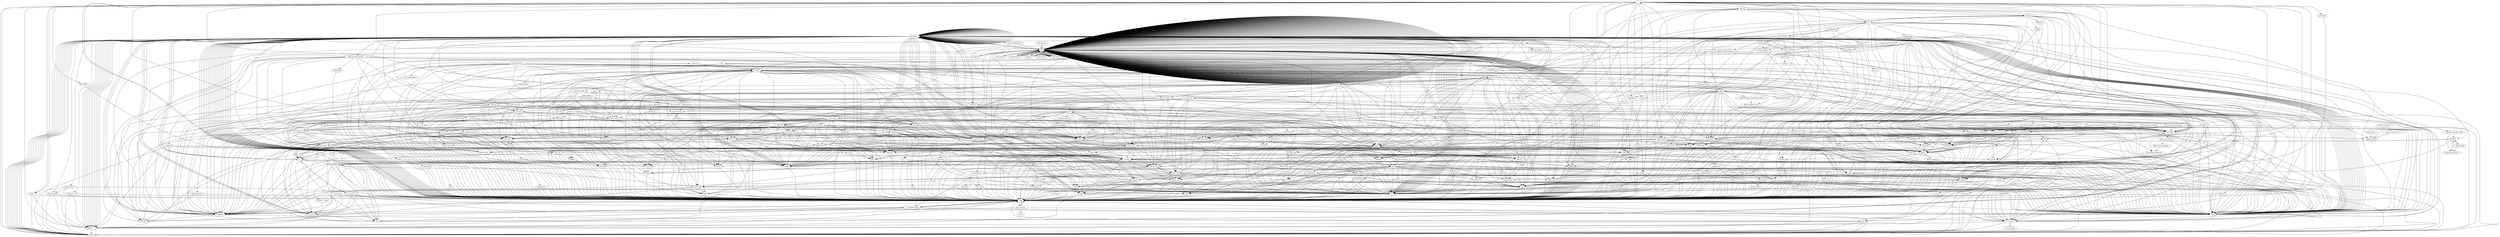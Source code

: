 digraph G {
"make" -> "glibc"; "make" -> "info"; "make" -> "bash"; "gmp" -> "glibc"; "gmp" -> "libstdc++"; "gmp" -> "libgcc"; "nss-softokn" -> "glibc"; "nss-softokn" -> "sqlite"; "nss-softokn" -> "nss-softokn-freebl"; "nss-softokn" -> "nss-util"; "nss-softokn" -> "nspr"; "libxml2-devel" -> "python"; "libxml2-devel" -> "zlib-devel"; "libxml2-devel" -> "libxml2"; "libxml2-devel" -> "pkgconfig"; "libxml2-devel" -> "xz-devel"; "libxml2-devel" -> "bash"; "krb5-libs" -> "gawk"; "krb5-libs" -> "glibc"; "krb5-libs" -> "libselinux"; "krb5-libs" -> "libcom_err"; "krb5-libs" -> "grep"; "krb5-libs" -> "openssl-libs"; "krb5-libs" -> "keyutils-libs"; "krb5-libs" -> "coreutils"; "krb5-libs" -> "sed"; "krb5-libs" -> "libverto"; "krb5-libs" -> "bash"; "" -> "libwmf-lite"; "" -> "libX11"; "" -> "libXt"; "" -> "cairo"; "" -> "gdk-pixbuf2"; "" -> "pango"; "" -> "glibc"; "" -> "fontconfig"; "" -> "bzip2-libs"; "" -> "libXext"; "" -> "librsvg2"; "" -> "libgs"; "" -> "zlib"; "" -> "libxml2"; "" -> "freetype"; "" -> "ilmbase"; "" -> "libgomp"; "" -> "openjpeg2"; "" -> "xz-libs"; "" -> ""; "" -> "urw-base35-fonts"; "" -> "glib2"; "" -> "libpng"; "" -> "libgcc"; "" -> "lcms2"; "" -> "libtool-ltdl"; "" -> "libtiff"; "" -> "libjpeg-turbo"; "" -> "libICE"; "" -> "libSM"; "cyrus-sasl-lib" -> "glibc"; "cyrus-sasl-lib" -> "krb5-libs"; "cyrus-sasl-lib" -> "libcom_err"; "cyrus-sasl-lib" -> "libdb"; "devtoolset" -> "glibc"; "devtoolset" -> "devtoolset"; "devtoolset" -> "devtoolset"; "devtoolset" -> "libstdc++"; "devtoolset" -> "devtoolset"; "devtoolset" -> "libgcc"; "devtoolset" -> "bash"; "perl-threads-shared" -> "perl-threads"; "perl-threads-shared" -> "glibc"; "perl-threads-shared" -> "perl"; "perl-threads-shared" -> "perl"; "perl-threads-shared" -> "perl"; "libidn" -> "glibc"; "libidn" -> "info"; "libidn" -> "bash"; "perl" -> "perl"; "perl" -> "perl"; "perl" -> "perl"; "perl" -> "perl"; "perl" -> "perl"; "perl" -> "perl"; "xorg-x11-font-utils" -> "glibc"; "xorg-x11-font-utils" -> "zlib"; "xorg-x11-font-utils" -> "freetype"; "xorg-x11-font-utils" -> "pkgconfig"; "xorg-x11-font-utils" -> "libfontenc"; "xorg-x11-font-utils" -> "bash"; "expat" -> "glibc"; "xz" -> "glibc"; "xz" -> "xz-libs"; "xz" -> "bash"; "pth" -> "glibc"; "libsepol" -> "glibc"; "openssl" -> "glibc"; "openssl" -> "krb5-libs"; "openssl" -> "libcom_err"; "openssl" -> "zlib"; "openssl" -> "openssl-libs"; "openssl" -> "make"; "openssl" -> "coreutils"; "openssl" -> "bash"; "perl" -> "git"; "perl" -> "perl"; "perl" -> "perl"; "perl" -> "perl"; "perl" -> "perl"; "perl" -> "perl"; "perl" -> "perl"; "acl" -> "glibc"; "acl" -> "libattr"; "acl" -> "libacl"; "lz4" -> "glibc"; "libcurl" -> "nss-pem"; "libcurl" -> "glibc"; "libcurl" -> "krb5-libs"; "libcurl" -> "libcom_err"; "libcurl" -> "libidn"; "libcurl" -> "libssh2"; "libcurl" -> "zlib"; "libcurl" -> "nss-util"; "libcurl" -> "nss"; "libcurl" -> "nspr"; "libcurl" -> "openldap"; "devtoolset" -> "glibc"; "devtoolset" -> "libselinux"; "devtoolset" -> "libstdc++"; "devtoolset" -> "elfutils-libelf"; "devtoolset" -> "devtoolset"; "devtoolset" -> "libgcc"; "file-libs" -> "glibc"; "file-libs" -> "zlib"; "less" -> "glibc"; "less" -> "groff-base"; "less" -> "ncurses-libs"; "less" -> "bash"; "nss-sysinit" -> "glibc"; "nss-sysinit" -> "nss-util"; "nss-sysinit" -> "nss"; "nss-sysinit" -> "bash"; "nss-sysinit" -> "nspr"; "xz-devel" -> "xz-libs"; "xz-devel" -> "pkgconfig"; "libselinux" -> "glibc"; "libselinux" -> "pcre"; "libselinux" -> "libsepol"; "perl" -> "perl-parent"; "perl" -> "perl"; "perl" -> "perl"; "perl" -> "groff-base"; "perl" -> "perl"; "perl" -> "perl"; "perl" -> "perl"; "perl" -> "perl-podlators"; "perl" -> "perl"; "perl" -> "perl"; "perl" -> "perl"; "urw-base35-c059-fonts" -> "fontconfig"; "urw-base35-c059-fonts" -> "urw-base35-fonts-common"; "urw-base35-c059-fonts" -> "xorg-x11-server-utils"; "urw-base35-c059-fonts" -> "xorg-x11-font-utils"; "urw-base35-c059-fonts" -> "bash"; "devtoolset" -> "glibc"; "devtoolset" -> "elfutils-libelf"; "devtoolset" -> "devtoolset"; "gawk" -> "glibc"; "gawk" -> "info"; "gawk" -> "bash"; "setools-libs" -> "glibc"; "setools-libs" -> "libselinux"; "setools-libs" -> "bzip2-libs"; "setools-libs" -> "libxml2"; "setools-libs" -> "libstdc++"; "setools-libs" -> "sqlite"; "setools-libs" -> "libgcc"; "setools-libs" -> "libsepol"; "dejavu-sans-fonts" -> "dejavu-fonts-common"; "dejavu-sans-fonts" -> "bash"; "kmod" -> "cpio"; "kmod" -> "glibc"; "kmod" -> "zlib"; "kmod" -> "binutils"; "kmod" -> "xz-libs"; "kmod" -> "xz"; "kmod" -> "dracut"; "kmod" -> "libgcc"; "kmod" -> "diffutils"; "kmod" -> "gzip"; "kmod" -> "bash"; "ncurses-libs" -> "glibc"; "ncurses-libs" -> "ncurses-base"; "ncurses-libs" -> "libstdc++"; "ncurses-libs" -> "libgcc"; "dbus-python" -> "glibc"; "dbus-python" -> "python"; "dbus-python" -> "dbus-libs"; "dbus-python" -> "glib2"; "dbus-python" -> "dbus-glib"; "device-mapper-libs" -> "glibc"; "device-mapper-libs" -> "systemd-libs"; "device-mapper-libs" -> "libselinux"; "device-mapper-libs" -> "device-mapper"; "device-mapper-libs" -> "libsepol"; "python" -> "python"; "libgs" -> "cups-libs"; "libgs" -> "glibc"; "libgs" -> "krb5-libs"; "libgs" -> "adobe-mappings-pdf"; "libgs" -> "fontconfig"; "libgs" -> "libcom_err"; "libgs" -> "libidn"; "libgs" -> "zlib"; "libgs" -> "adobe-mappings-cmap-deprecated"; "libgs" -> "freetype"; "libgs" -> "openjpeg2"; "libgs" -> "libpaper"; "libgs" -> "urw-base35-fonts"; "libgs" -> "libpng"; "libgs" -> "libgcc"; "libgs" -> "lcms2"; "libgs" -> "libtiff"; "libgs" -> "adobe-mappings-cmap"; "libgs" -> "libjpeg-turbo"; "json-c" -> "glibc"; "pyxattr" -> "glibc"; "pyxattr" -> "python"; "pyxattr" -> "libattr"; "pyxattr" -> "python-libs"; "perl" -> "perl"; "perl" -> "perl"; "perl" -> "perl"; "perl" -> "perl"; "perl" -> "perl"; "perl" -> "perl"; "perl" -> "perl"; "perl" -> "perl"; "perl" -> "perl"; "perl" -> "perl"; "perl" -> "perl"; "perl" -> "perl"; "harfbuzz" -> "graphite2"; "harfbuzz" -> "glibc"; "harfbuzz" -> "freetype"; "harfbuzz" -> "glib2"; "openjpeg2" -> "glibc"; "pam" -> "glibc"; "pam" -> "libselinux"; "pam" -> "cracklib-dicts"; "pam" -> "cracklib"; "pam" -> "libdb"; "pam" -> "audit-libs"; "pam" -> "libpwquality"; "pam" -> "bash"; "mokutil" -> "glibc"; "mokutil" -> "openssl-libs"; "mokutil" -> "efivar-libs"; "urw-base35-p052-fonts" -> "fontconfig"; "urw-base35-p052-fonts" -> "urw-base35-fonts-common"; "urw-base35-p052-fonts" -> "xorg-x11-server-utils"; "urw-base35-p052-fonts" -> "xorg-x11-font-utils"; "urw-base35-p052-fonts" -> "bash"; "perl" -> "mailcap"; "perl" -> "perl"; "perl" -> "perl"; "perl" -> "perl"; "perl" -> "perl"; "perl" -> "perl"; "perl" -> "perl"; "perl" -> "perl"; "tcp_wrappers-libs" -> "glibc"; "gcc-gfortran" -> "glibc"; "gcc-gfortran" -> "libquadmath"; "gcc-gfortran" -> "zlib"; "gcc-gfortran" -> "gcc"; "gcc-gfortran" -> "libmpc"; "gcc-gfortran" -> "info"; "gcc-gfortran" -> "libgfortran"; "gcc-gfortran" -> "libquadmath-devel"; "gcc-gfortran" -> "gmp"; "gcc-gfortran" -> "bash"; "gcc-gfortran" -> "mpfr"; "libwmf-lite" -> "glibc"; "libssh2" -> "glibc"; "libssh2" -> "zlib"; "libssh2" -> "openssl-libs"; "perl" -> "perl"; "perl" -> "perl"; "perl" -> "perl"; "cups-libs" -> "glibc"; "cups-libs" -> "krb5-libs"; "cups-libs" -> "libselinux"; "cups-libs" -> "libcom_err"; "cups-libs" -> "zlib"; "cups-libs" -> "openssl-libs"; "cups-libs" -> "libstdc++"; "cups-libs" -> "libgcc"; "cups-libs" -> "audit-libs"; "cups-libs" -> "avahi-libs"; "urw-base35-z003-fonts" -> "fontconfig"; "urw-base35-z003-fonts" -> "urw-base35-fonts-common"; "urw-base35-z003-fonts" -> "xorg-x11-server-utils"; "urw-base35-z003-fonts" -> "xorg-x11-font-utils"; "urw-base35-z003-fonts" -> "bash"; "passwd" -> "popt"; "passwd" -> "pam"; "passwd" -> "glibc"; "passwd" -> "libselinux"; "passwd" -> "glib2"; "passwd" -> "audit-libs"; "passwd" -> "libuser"; "urw-base35-fonts-common" -> "filesystem"; "urw-base35-fonts-common" -> "fontpackages-filesystem"; "jasper" -> "glibc"; "jasper" -> "jasper-libs"; "jasper" -> "libjpeg-turbo"; "perl" -> "perl"; "perl" -> "perl"; "perl" -> "perl"; "cpio" -> "glibc"; "cpio" -> "info"; "cpio" -> "bash"; "libtasn1" -> "glibc"; "perl" -> "perl"; "perl" -> "perl"; "perl" -> "perl"; "perl" -> "perl"; "libgfortran5" -> "glibc"; "libgfortran5" -> "libquadmath"; "libgfortran5" -> "zlib"; "libgfortran5" -> "libgcc"; "libgfortran5" -> "bash"; "urw-base35-nimbus-roman-fonts" -> "fontconfig"; "urw-base35-nimbus-roman-fonts" -> "urw-base35-fonts-common"; "urw-base35-nimbus-roman-fonts" -> "xorg-x11-server-utils"; "urw-base35-nimbus-roman-fonts" -> "xorg-x11-font-utils"; "urw-base35-nimbus-roman-fonts" -> "bash"; "nss-tools" -> "glibc"; "nss-tools" -> "zlib"; "nss-tools" -> "nss-util"; "nss-tools" -> "nss-softokn"; "nss-tools" -> "nss"; "nss-tools" -> "nspr"; "net-tools" -> "glibc"; "net-tools" -> "libselinux"; "devtoolset" -> "policycoreutils-python"; "devtoolset" -> "policycoreutils"; "devtoolset" -> "scl-utils"; "devtoolset" -> "bash"; "libcurl-devel" -> "filesystem"; "libcurl-devel" -> "pkgconfig"; "libcurl-devel" -> "bash"; "libcurl-devel" -> "libcurl"; "nss-softokn-freebl" -> "glibc"; "nss-softokn-freebl" -> "nss-util"; "nss-softokn-freebl" -> "bash"; "nss-softokn-freebl" -> "nspr"; "chkconfig" -> "popt"; "chkconfig" -> "glibc"; "chkconfig" -> "libselinux"; "chkconfig" -> "libsepol"; "chkconfig" -> "bash"; "bzip2-libs" -> "glibc"; "libcap-ng" -> "glibc"; "devtoolset" -> "devtoolset"; "devtoolset" -> "devtoolset"; "devtoolset" -> "bash"; "devtoolset" -> "devtoolset"; "libICE" -> "glibc"; "cracklib-dicts" -> "cracklib"; "librsvg2" -> "cairo"; "librsvg2" -> "gdk-pixbuf2"; "librsvg2" -> "pango"; "librsvg2" -> "glibc"; "librsvg2" -> "fontconfig"; "librsvg2" -> "libcroco"; "librsvg2" -> "libxml2"; "librsvg2" -> "freetype"; "librsvg2" -> "glib2"; "librsvg2" -> "libpng"; "librsvg2" -> "bash"; "perl" -> "perl"; "perl" -> "perl"; "urw-base35-nimbus-mono-ps-fonts" -> "fontconfig"; "urw-base35-nimbus-mono-ps-fonts" -> "urw-base35-fonts-common"; "urw-base35-nimbus-mono-ps-fonts" -> "xorg-x11-server-utils"; "urw-base35-nimbus-mono-ps-fonts" -> "xorg-x11-font-utils"; "urw-base35-nimbus-mono-ps-fonts" -> "bash"; "scl-utils" -> "glibc"; "scl-utils" -> "bash"; "perl" -> "perl"; "perl" -> "perl"; "util-linux" -> "libcap-ng"; "util-linux" -> "pam"; "util-linux" -> "libutempter"; "util-linux" -> "glibc"; "util-linux" -> "systemd-libs"; "util-linux" -> "libsmartcols"; "util-linux" -> "ncurses-libs"; "util-linux" -> "libselinux"; "util-linux" -> "zlib"; "util-linux" -> "libmount"; "util-linux" -> "libblkid"; "util-linux" -> "audit-libs"; "util-linux" -> "libuser"; "util-linux" -> "libuuid"; "devtoolset" -> "glibc"; "devtoolset" -> "ncurses-libs"; "devtoolset" -> "libselinux"; "devtoolset" -> "zlib"; "devtoolset" -> "libstdc++"; "devtoolset" -> "json-c"; "devtoolset" -> "nss-util"; "devtoolset" -> "devtoolset"; "devtoolset" -> "devtoolset"; "devtoolset" -> "nss"; "devtoolset" -> "libgcc"; "devtoolset" -> "bash"; "devtoolset" -> "nspr"; "devtoolset" -> "popt"; "devtoolset" -> "glibc"; "devtoolset" -> "zlib"; "devtoolset" -> "binutils"; "devtoolset" -> "libstdc++"; "devtoolset" -> "which"; "devtoolset" -> "devtoolset"; "devtoolset" -> "libgcc"; "devtoolset" -> "shadow-utils"; "devtoolset" -> "bash"; "mesa-libEGL" -> "libX11"; "mesa-libEGL" -> "libglvnd-egl"; "mesa-libEGL" -> "glibc"; "mesa-libEGL" -> "libselinux"; "mesa-libEGL" -> "zlib"; "mesa-libEGL" -> "mesa-libglapi"; "mesa-libEGL" -> "expat"; "mesa-libEGL" -> "libwayland-client"; "mesa-libEGL" -> "libdrm"; "mesa-libEGL" -> "libwayland-server"; "mesa-libEGL" -> "libxcb"; "mesa-libEGL" -> "mesa-libgbm"; "mesa-libEGL" -> "libxshmfence"; "perl" -> "glibc"; "perl" -> "perl-constant"; "perl" -> "perl"; "perl" -> "perl"; "perl" -> "perl"; "perl" -> "perl"; "nspr" -> "glibc"; "gzip" -> "glibc"; "gzip" -> "coreutils"; "gzip" -> "info"; "gzip" -> "bash"; "python-kitchen" -> "python-chardet"; "python-kitchen" -> "python"; "devtoolset" -> "libstdc++"; "devtoolset" -> "devtoolset"; "libXxf86vm" -> "libX11"; "libXxf86vm" -> "glibc"; "libXxf86vm" -> "libXext"; "gdbm" -> "glibc"; "perl-constant" -> "perl"; "perl-constant" -> "perl"; "devtoolset" -> "glibc"; "devtoolset" -> "libstdc++"; "devtoolset" -> "chkconfig"; "devtoolset" -> "devtoolset"; "devtoolset" -> "libgcc"; "devtoolset" -> "info"; "devtoolset" -> "bash"; "zip" -> "glibc"; "zip" -> "bzip2-libs"; "python-pycurl" -> "glibc"; "python-pycurl" -> "python"; "python-pycurl" -> "keyutils-libs"; "python-pycurl" -> "python-libs"; "python-pycurl" -> "libcurl"; "glibc" -> "glibc-common"; "glibc" -> "nss-softokn-freebl"; "python3-setuptools" -> "python3"; "kernel-debug-devel" -> "perl"; "perl" -> "glibc"; "perl" -> "perl"; "perl" -> "perl"; "perl" -> "perl"; "centos-release-scl" -> "centos-release"; "centos-release-scl" -> "centos-release-scl-rh"; "hardlink" -> "glibc"; "libXdamage" -> "libX11"; "libXdamage" -> "glibc"; "libXdamage" -> "libXfixes"; "perl" -> "glibc"; "perl" -> "zlib"; "perl" -> "openssl-libs"; "perl" -> "perl"; "perl" -> "perl"; "perl" -> "perl"; "perl" -> "perl"; "perl" -> "perl"; "perl" -> "perl"; "perl" -> "perl"; "perl" -> "perl"; "libgpg-error" -> "glibc"; "dbus-libs" -> "glibc"; "dbus-libs" -> "systemd-libs"; "urw-base35-gothic-fonts" -> "fontconfig"; "urw-base35-gothic-fonts" -> "urw-base35-fonts-common"; "urw-base35-gothic-fonts" -> "xorg-x11-server-utils"; "urw-base35-gothic-fonts" -> "xorg-x11-font-utils"; "urw-base35-gothic-fonts" -> "bash"; "redhat-rpm-config" -> "python-srpm-macros"; "redhat-rpm-config" -> "zip"; "redhat-rpm-config" -> "rpm"; "redhat-rpm-config" -> "perl"; "redhat-rpm-config" -> "perl-srpm-macros"; "redhat-rpm-config" -> "perl"; "redhat-rpm-config" -> "coreutils"; "redhat-rpm-config" -> "dwz"; "redhat-rpm-config" -> "bash"; "libattr" -> "glibc"; "libgfortran" -> "glibc"; "libgfortran" -> "libquadmath"; "libgfortran" -> "libgcc"; "binutils" -> "glibc"; "binutils" -> "zlib"; "binutils" -> "chkconfig"; "binutils" -> "info"; "binutils" -> "bash"; "libcroco" -> "glibc"; "libcroco" -> "libxml2"; "libcroco" -> "glib2"; "libdb-utils" -> "glibc"; "libdb-utils" -> "libdb"; "libXau" -> "glibc"; "libXt" -> "libX11"; "libXt" -> "glibc"; "libXt" -> "libICE"; "libXt" -> "libSM"; "gcc-c++" -> "glibc"; "gcc-c++" -> "zlib"; "gcc-c++" -> "libstdc++-devel"; "gcc-c++" -> "libstdc++"; "gcc-c++" -> "gcc"; "gcc-c++" -> "libmpc"; "gcc-c++" -> "gmp"; "gcc-c++" -> "mpfr"; "mesa-libgbm" -> "glibc"; "mesa-libgbm" -> "zlib"; "mesa-libgbm" -> "mesa-libglapi"; "mesa-libgbm" -> "expat"; "mesa-libgbm" -> "libdrm"; "mesa-libgbm" -> "libwayland-server"; "sqlite" -> "readline"; "sqlite" -> "glibc"; "sqlite" -> "ncurses-libs"; "hwdata" -> "systemd"; "hwdata" -> "bash"; "info" -> "glibc"; "info" -> "ncurses-libs"; "info" -> "zlib"; "info" -> "bash"; "fontconfig" -> "glibc"; "fontconfig" -> "freetype"; "fontconfig" -> "expat"; "fontconfig" -> "fontpackages-filesystem"; "fontconfig" -> "bash"; "fontconfig" -> "libuuid"; "fontconfig" -> "dejavu-sans-fonts"; "bc" -> "readline"; "bc" -> "glibc"; "bc" -> "ncurses-libs"; "bc" -> "info"; "bc" -> "bash"; "perl" -> "glibc"; "perl" -> "perl"; "perl" -> "perl-constant"; "perl" -> "perl"; "perl" -> "perl"; "perl" -> "perl"; "python-gobject-base" -> "glibc"; "python-gobject-base" -> "python"; "python-gobject-base" -> "gobject-introspection"; "python-gobject-base" -> "libffi"; "python-gobject-base" -> "glib2"; "devtoolset" -> "glibc"; "devtoolset" -> "devtoolset"; "devtoolset" -> "zlib"; "devtoolset" -> "devtoolset"; "devtoolset" -> "devtoolset"; "devtoolset" -> "libmpc"; "devtoolset" -> "gmp"; "devtoolset" -> "bash"; "devtoolset" -> "libgfortran5"; "devtoolset" -> "mpfr"; "perl" -> "perl-constant"; "perl" -> "perl"; "perl" -> "perl"; "perl" -> "perl"; "python3-libs" -> "readline"; "python3-libs" -> "glibc"; "python3-libs" -> "ncurses-libs"; "python3-libs" -> "bzip2-libs"; "python3-libs" -> "gdbm"; "python3-libs" -> "zlib"; "python3-libs" -> "openssl-libs"; "python3-libs" -> "xz-libs"; "python3-libs" -> "libffi"; "python3-libs" -> "sqlite"; "python3-libs" -> "expat"; "python3-libs" -> "python3"; "python3-libs" -> "libtirpc"; "python3-libs" -> "bash"; "perl" -> "perl"; "perl" -> "perl-constant"; "perl" -> "perl"; "perl" -> "perl"; "perl" -> "perl"; "perl" -> "perl"; "perl" -> "perl"; "tcsh" -> "glibc"; "tcsh" -> "ncurses-libs"; "tcsh" -> "grep"; "tcsh" -> "coreutils"; "tcsh" -> "bash"; "p11-kit" -> "glibc"; "p11-kit" -> "libffi"; "coreutils" -> "libcap"; "coreutils" -> "ncurses"; "coreutils" -> "glibc"; "coreutils" -> "libselinux"; "coreutils" -> "libattr"; "coreutils" -> "openssl-libs"; "coreutils" -> "info"; "coreutils" -> "libacl"; "coreutils" -> "gmp"; "coreutils" -> "bash"; "perl" -> "perl"; "perl" -> "perl"; "perl" -> "perl"; "perl" -> "perl"; "perl" -> "perl-constant"; "perl" -> "perl"; "perl" -> "perl"; "perl" -> "perl"; "perl" -> "perl"; "libstdc++" -> "glibc"; "libstdc++" -> "libgcc"; "rpm-python" -> "popt"; "rpm-python" -> "libcap"; "rpm-python" -> "glibc"; "rpm-python" -> "python"; "rpm-python" -> "rpm"; "rpm-python" -> "libselinux"; "rpm-python" -> "bzip2-libs"; "rpm-python" -> "file-libs"; "rpm-python" -> "zlib"; "rpm-python" -> "rpm-libs"; "rpm-python" -> "xz-libs"; "rpm-python" -> "elfutils-libelf"; "rpm-python" -> "nss"; "rpm-python" -> "rpm-build-libs"; "rpm-python" -> "libdb"; "rpm-python" -> "libacl"; "rpm-python" -> "lua"; "rpm-python" -> "audit-libs"; "rpm-python" -> "python-libs"; "perl" -> "glibc"; "perl" -> "perl"; "perl" -> "perl"; "perl" -> "perl"; "systemd" -> "libcap"; "systemd" -> "pam"; "systemd" -> "qrencode-libs"; "systemd" -> "elfutils-libs"; "systemd" -> "dbus"; "systemd" -> "glibc"; "systemd" -> "systemd-libs"; "systemd" -> "libselinux"; "systemd" -> "bzip2-libs"; "systemd" -> "kmod"; "systemd" -> "zlib"; "systemd" -> "libmount"; "systemd" -> "centos-release"; "systemd" -> "xz-libs"; "systemd" -> "elfutils-libelf"; "systemd" -> "libgcrypt"; "systemd" -> "kmod-libs"; "systemd" -> "libblkid"; "systemd" -> "libgcc"; "systemd" -> "libacl"; "systemd" -> "diffutils"; "systemd" -> "audit-libs"; "systemd" -> "lz4"; "systemd" -> "cryptsetup-libs"; "systemd" -> "bash"; "systemd" -> "libcurl"; "policycoreutils" -> "gawk"; "policycoreutils" -> "glibc"; "policycoreutils" -> "rpm"; "policycoreutils" -> "libselinux"; "policycoreutils" -> "grep"; "policycoreutils" -> "libsemanage"; "policycoreutils" -> "libselinux-utils"; "policycoreutils" -> "coreutils"; "policycoreutils" -> "libsepol"; "policycoreutils" -> "sed"; "policycoreutils" -> "diffutils"; "policycoreutils" -> "audit-libs"; "policycoreutils" -> "bash"; "policycoreutils" -> "util-linux"; "libxshmfence" -> "glibc"; "xz-libs" -> "glibc"; "libtool-ltdl" -> "glibc"; "python3-pip" -> "python3-setuptools"; "python3-pip" -> "python3"; "libX11" -> "glibc"; "libX11" -> "libX11-common"; "libX11" -> "libxcb"; "devtoolset" -> "glibc"; "devtoolset" -> "boost-system"; "devtoolset" -> "zlib"; "devtoolset" -> "libstdc++"; "devtoolset" -> "elfutils-libelf"; "devtoolset" -> "boost-thread"; "devtoolset" -> "devtoolset"; "devtoolset" -> "libgcc"; "devtoolset" -> "boost-date-time"; "elfutils-libelf" -> "glibc"; "elfutils-libelf" -> "zlib"; "popt" -> "glibc"; "jasper-devel" -> "libjpeg-turbo-devel"; "jasper-devel" -> "pkgconfig"; "jasper-devel" -> "jasper-libs"; "perl" -> "perl"; "perl" -> "perl"; "perl" -> "perl"; "perl" -> "perl"; "yum-plugin-fastestmirror" -> "yum"; "libjpeg-turbo" -> "glibc"; "libsemanage" -> "glibc"; "libsemanage" -> "libselinux"; "libsemanage" -> "bzip2-libs"; "libsemanage" -> "ustr"; "libsemanage" -> "libsepol"; "libsemanage" -> "audit-libs"; "perl" -> "perl"; "perl" -> "perl"; "perl" -> "perl"; "perl" -> "perl-constant"; "perl" -> "perl"; "perl" -> "perl"; "perl" -> "perl"; "libgomp" -> "glibc"; "libgomp" -> "info"; "libgomp" -> "bash"; "devtoolset" -> "devtoolset"; "devtoolset" -> "devtoolset"; "devtoolset" -> "devtoolset"; "libutempter" -> "glibc"; "boost-system" -> "glibc"; "boost-system" -> "libstdc++"; "boost-system" -> "libgcc"; "gdk-pixbuf2" -> "libX11"; "gdk-pixbuf2" -> "shared-mime-info"; "gdk-pixbuf2" -> "glibc"; "gdk-pixbuf2" -> "glib2"; "gdk-pixbuf2" -> "libpng"; "gdk-pixbuf2" -> "jasper-libs"; "gdk-pixbuf2" -> "libtiff"; "gdk-pixbuf2" -> "bash"; "gdk-pixbuf2" -> "libjpeg-turbo"; "perl" -> "perl"; "perl" -> "perl"; "perl" -> "perl"; "perl" -> "perl"; "libXcursor" -> "libX11"; "libXcursor" -> "glibc"; "libXcursor" -> "libXrender"; "libXcursor" -> "libXfixes"; "elfutils-libs" -> "glibc"; "elfutils-libs" -> "bzip2-libs"; "elfutils-libs" -> "zlib"; "elfutils-libs" -> "xz-libs"; "elfutils-libs" -> "elfutils-libelf"; "elfutils-libs" -> "elfutils-default-yama-scope"; "libjpeg-turbo-devel" -> "pkgconfig"; "libjpeg-turbo-devel" -> "libjpeg-turbo"; "rpm-libs" -> "popt"; "rpm-libs" -> "libcap"; "rpm-libs" -> "glibc"; "rpm-libs" -> "rpm"; "rpm-libs" -> "libselinux"; "rpm-libs" -> "bzip2-libs"; "rpm-libs" -> "zlib"; "rpm-libs" -> "xz-libs"; "rpm-libs" -> "elfutils-libelf"; "rpm-libs" -> "nss"; "rpm-libs" -> "libdb"; "rpm-libs" -> "libacl"; "rpm-libs" -> "lua"; "rpm-libs" -> "audit-libs"; "devtoolset" -> "readline"; "devtoolset" -> "glibc"; "devtoolset" -> "bzip2-libs"; "devtoolset" -> "zlib"; "devtoolset" -> "rpm-libs"; "devtoolset" -> "libstdc++"; "devtoolset" -> "xz-libs"; "devtoolset" -> "sqlite"; "devtoolset" -> "gcc"; "devtoolset" -> "make"; "devtoolset" -> "nss-util"; "devtoolset" -> "devtoolset"; "devtoolset" -> "nss"; "devtoolset" -> "libgcc"; "devtoolset" -> "avahi-libs"; "devtoolset" -> "bash"; "devtoolset" -> "nspr"; "devtoolset" -> "kernel-debug-devel"; "sed" -> "glibc"; "sed" -> "libselinux"; "sed" -> "info"; "sed" -> "bash"; "perl" -> "perl"; "perl" -> "perl"; "perl" -> "perl"; "perl" -> "perl"; "perl" -> "perl"; "cracklib" -> "glibc"; "cracklib" -> "zlib"; "cracklib" -> "gzip"; "cracklib" -> "bash"; "perl" -> "perl-constant"; "perl" -> "perl"; "perl" -> "perl"; "perl" -> "perl"; "libglvnd-egl" -> "glibc"; "libglvnd-egl" -> "libglvnd"; "libglvnd-egl" -> "mesa-libEGL"; "readline" -> "glibc"; "readline" -> "ncurses-libs"; "readline" -> "info"; "readline" -> "bash"; "devtoolset" -> "readline"; "devtoolset" -> "glibc"; "devtoolset" -> "ncurses-libs"; "devtoolset" -> "libselinux"; "devtoolset" -> "zlib"; "devtoolset" -> "libstdc++"; "devtoolset" -> "xz-libs"; "devtoolset" -> "expat"; "devtoolset" -> "coreutils"; "devtoolset" -> "devtoolset"; "devtoolset" -> "libgcc"; "devtoolset" -> "bash"; "devtoolset" -> "python-libs"; "devtoolset" -> "mpfr"; "kmod-libs" -> "glibc"; "kmod-libs" -> "zlib"; "kmod-libs" -> "xz-libs"; "kmod-libs" -> "libgcc"; "unzip" -> "glibc"; "unzip" -> "bzip2-libs"; "unzip" -> "bash"; "libuuid" -> "glibc"; "perl" -> "perl"; "perl" -> "perl"; "perl" -> "perl"; "ca-certificates" -> "p11-kit-trust"; "ca-certificates" -> "p11-kit"; "ca-certificates" -> "bash"; "libsmartcols" -> "glibc"; "iputils" -> "filesystem"; "iputils" -> "libcap"; "iputils" -> "glibc"; "iputils" -> "systemd"; "iputils" -> "libidn"; "iputils" -> "openssl-libs"; "iputils" -> "chkconfig"; "iputils" -> "bash"; "devtoolset" -> "glibc"; "devtoolset" -> "zlib"; "devtoolset" -> "devtoolset"; "devtoolset" -> "libgcc"; "devtoolset" -> "bash"; "devtoolset" -> "util-linux"; "avahi-libs" -> "glibc"; "avahi-libs" -> "dbus-libs"; "m4" -> "glibc"; "m4" -> "info"; "m4" -> "bash"; "devtoolset" -> "glibc"; "devtoolset" -> "perl"; "devtoolset" -> "devtoolset"; "libSM" -> "glibc"; "libSM" -> "libuuid"; "libSM" -> "libICE"; "pixman" -> "glibc"; "libdb" -> "glibc"; "perl" -> "glibc"; "perl" -> "perl"; "perl" -> "perl"; "perl" -> "perl"; "perl" -> "glibc"; "perl" -> "libidn"; "perl" -> "perl"; "perl" -> "perl"; "perl" -> "perl"; "" -> "glibc"; "" -> "zlib"; "" -> "ilmbase"; "" -> "libstdc++"; "" -> "libgcc"; "grep" -> "glibc"; "grep" -> "pcre"; "grep" -> "info"; "grep" -> "bash"; "geoipupdate" -> "glibc"; "geoipupdate" -> "zlib"; "geoipupdate" -> "libcurl"; "pango" -> "libX11"; "pango" -> "cairo"; "pango" -> "glibc"; "pango" -> "fontconfig"; "pango" -> "harfbuzz"; "pango" -> "fribidi"; "pango" -> "freetype"; "pango" -> "libXrender"; "pango" -> "libXft"; "pango" -> "glib2"; "pango" -> "libthai"; "pango" -> "bash"; "perl" -> "perl"; "perl" -> "perl"; "perl" -> "perl"; "ncurses" -> "glibc"; "ncurses" -> "ncurses-libs"; "shared-mime-info" -> "glibc"; "shared-mime-info" -> "libxml2"; "shared-mime-info" -> "glib2"; "perl" -> "glibc"; "perl" -> "bzip2-libs"; "perl" -> "perl-constant"; "perl" -> "perl"; "perl" -> "perl"; "perl" -> "perl"; "cairo" -> "libX11"; "cairo" -> "libglvnd-egl"; "cairo" -> "glibc"; "cairo" -> "fontconfig"; "cairo" -> "pixman"; "cairo" -> "libXext"; "cairo" -> "zlib"; "cairo" -> "freetype"; "cairo" -> "libXrender"; "cairo" -> "libglvnd-glx"; "cairo" -> "glib2"; "cairo" -> "libpng"; "cairo" -> "libxcb"; "openssh-clients" -> "glibc"; "openssh-clients" -> "krb5-libs"; "openssh-clients" -> "fipscheck-lib"; "openssh-clients" -> "ncurses-libs"; "openssh-clients" -> "libselinux"; "openssh-clients" -> "libcom_err"; "openssh-clients" -> "zlib"; "openssh-clients" -> "openssl-libs"; "openssh-clients" -> "openssh"; "openssh-clients" -> "libedit"; "openssh-clients" -> "bash"; "openssh-clients" -> "openldap"; "libsemanage-python" -> "glibc"; "libsemanage-python" -> "python"; "libsemanage-python" -> "libsemanage"; "libtirpc" -> "glibc"; "libtirpc" -> "krb5-libs"; "libtirpc" -> "libcom_err"; "libwayland-server" -> "glibc"; "libwayland-server" -> "libffi"; "devtoolset" -> "glibc"; "devtoolset" -> "devtoolset"; "devtoolset" -> "info"; "devtoolset" -> "bash"; "libXmu" -> "libX11"; "libXmu" -> "libXt"; "libXmu" -> "glibc"; "libXmu" -> "libXext"; "jasper-libs" -> "glibc"; "jasper-libs" -> "libjpeg-turbo"; "urw-base35-standard-symbols-ps-fonts" -> "fontconfig"; "urw-base35-standard-symbols-ps-fonts" -> "urw-base35-fonts-common"; "urw-base35-standard-symbols-ps-fonts" -> "xorg-x11-server-utils"; "urw-base35-standard-symbols-ps-fonts" -> "xorg-x11-font-utils"; "urw-base35-standard-symbols-ps-fonts" -> "bash"; "python3-rpm-generators" -> "python3-setuptools"; "python3-rpm-generators" -> "python3"; "python-rpm-macros" -> "python-srpm-macros"; "devtoolset" -> "devtoolset"; "devtoolset" -> "libquadmath"; "devtoolset" -> "devtoolset"; "libpaper" -> "glibc"; "libpaper" -> "bash"; "bison" -> "glibc"; "bison" -> "m4"; "bison" -> "info"; "bison" -> "bash"; "perl" -> "glibc"; "perl" -> "zlib"; "perl" -> "perl-constant"; "perl" -> "perl"; "perl" -> "perl"; "perl" -> "perl"; "devtoolset" -> "glibc"; "devtoolset" -> "zlib"; "devtoolset" -> "devtoolset"; "libverto" -> "glibc"; "nss-util" -> "glibc"; "nss-util" -> "nspr"; "libXft" -> "libX11"; "libXft" -> "glibc"; "libXft" -> "fontconfig"; "libXft" -> "freetype"; "libXft" -> "libXrender"; "hostname" -> "glibc"; "libglvnd-glx" -> "libX11"; "libglvnd-glx" -> "glibc"; "libglvnd-glx" -> "libglvnd"; "libglvnd-glx" -> "libXext"; "libglvnd-glx" -> "mesa-libGL"; "efivar-libs" -> "glibc"; "curl" -> "glibc"; "curl" -> "zlib"; "curl" -> "nss-util"; "curl" -> "nss"; "curl" -> "nspr"; "curl" -> "libcurl"; "shadow-utils" -> "glibc"; "shadow-utils" -> "setup"; "shadow-utils" -> "libselinux"; "shadow-utils" -> "libattr"; "shadow-utils" -> "libsemanage"; "shadow-utils" -> "libacl"; "shadow-utils" -> "audit-libs"; "openssl-libs" -> "glibc"; "openssl-libs" -> "krb5-libs"; "openssl-libs" -> "libcom_err"; "openssl-libs" -> "zlib"; "openssl-libs" -> "ca-certificates"; "perl" -> "perl"; "perl" -> "perl"; "libxml2-python" -> "glibc"; "libxml2-python" -> "python"; "libxml2-python" -> "zlib"; "libxml2-python" -> "libxml2"; "libxml2-python" -> "xz-libs"; "libxml2-python" -> "python-libs"; "bash" -> "glibc"; "bash" -> "ncurses-libs"; "dbus" -> "libcap-ng"; "dbus" -> "glibc"; "dbus" -> "systemd-libs"; "dbus" -> "systemd"; "dbus" -> "libselinux"; "dbus" -> "expat"; "dbus" -> "dbus-libs"; "dbus" -> "coreutils"; "dbus" -> "audit-libs"; "dbus" -> "bash"; "libquadmath-devel" -> "libquadmath"; "libquadmath-devel" -> "gcc"; "perl" -> "perl"; "perl" -> "perl"; "perl" -> "perl-podlators"; "perl" -> "perl"; "perl" -> "perl"; "perl" -> "perl"; "perl" -> "perl"; "pyliblzma" -> "glibc"; "pyliblzma" -> "python"; "pyliblzma" -> "xz-libs"; "pyliblzma" -> "python-libs"; "perl" -> "perl"; "perl" -> "perl"; "perl" -> "perl"; "glib2" -> "shared-mime-info"; "glib2" -> "glibc"; "glib2" -> "libselinux"; "glib2" -> "zlib"; "glib2" -> "libmount"; "glib2" -> "pcre"; "glib2" -> "libffi"; "glib2" -> "libgcc"; "glib2" -> "bash"; "perl" -> "perl-threads"; "perl" -> "perl"; "perl" -> "perl"; "perl" -> "perl"; "perl" -> "glibc"; "perl" -> "perl"; "perl" -> "perl"; "perl" -> "perl"; "perl" -> "perl"; "perl" -> "perl"; "perl" -> "gdbm"; "perl" -> "perl-constant"; "perl" -> "perl"; "perl" -> "perl-threads-shared"; "perl" -> "perl"; "perl" -> "perl"; "perl" -> "perl"; "perl" -> "perl"; "perl" -> "perl-libs"; "yum-metadata-parser" -> "glibc"; "yum-metadata-parser" -> "python"; "yum-metadata-parser" -> "libxml2"; "yum-metadata-parser" -> "sqlite"; "yum-metadata-parser" -> "glib2"; "yum-metadata-parser" -> "python-libs"; "urw-base35-nimbus-sans-fonts" -> "fontconfig"; "urw-base35-nimbus-sans-fonts" -> "urw-base35-fonts-common"; "urw-base35-nimbus-sans-fonts" -> "xorg-x11-server-utils"; "urw-base35-nimbus-sans-fonts" -> "xorg-x11-font-utils"; "urw-base35-nimbus-sans-fonts" -> "bash"; "perl" -> "perl"; "perl" -> "perl"; "perl" -> "ca-certificates"; "nss-softokn-freebl" -> "glibc"; "nss-softokn-freebl" -> "nss-util"; "nss-softokn-freebl" -> "bash"; "nss-softokn-freebl" -> "nspr"; "perl" -> "perl"; "perl" -> "perl"; "perl" -> "perl"; "dbus-glib" -> "glibc"; "dbus-glib" -> "chkconfig"; "dbus-glib" -> "expat"; "dbus-glib" -> "dbus-libs"; "dbus-glib" -> "glib2"; "perl" -> "perl"; "perl" -> "perl"; "perl" -> "perl"; "perl" -> "perl"; "perl" -> "perl"; "perl" -> "perl"; "perl" -> "perl"; "zlib" -> "glibc"; "wget" -> "glibc"; "wget" -> "libidn"; "wget" -> "zlib"; "wget" -> "openssl-libs"; "wget" -> "pcre"; "wget" -> "info"; "wget" -> "bash"; "wget" -> "libuuid"; "python-chardet" -> "python"; "diffutils" -> "glibc"; "diffutils" -> "info"; "diffutils" -> "bash"; "perl" -> "perl"; "perl" -> "perl"; "perl" -> "perl"; "perl" -> "perl"; "libxml2" -> "glibc"; "libxml2" -> "zlib"; "libxml2" -> "xz-libs"; "checkpolicy" -> "glibc"; "zlib-devel" -> "zlib"; "zlib-devel" -> "pkgconfig"; "nss" -> "nss-pem"; "nss" -> "glibc"; "nss" -> "nss-sysinit"; "nss" -> "chkconfig"; "nss" -> "nss-util"; "nss" -> "nss-softokn"; "nss" -> "bash"; "nss" -> "nspr"; "findutils" -> "glibc"; "findutils" -> "libselinux"; "findutils" -> "info"; "findutils" -> "bash"; "libmpc" -> "glibc"; "libmpc" -> "gmp"; "libmpc" -> "mpfr"; "devtoolset" -> "glibc"; "devtoolset" -> "devtoolset"; "devtoolset" -> "devtoolset"; "devtoolset" -> "zlib"; "devtoolset" -> "libstdc++"; "devtoolset" -> "devtoolset"; "devtoolset" -> "libmpc"; "devtoolset" -> "gmp"; "devtoolset" -> "mpfr"; "fribidi" -> "glibc"; "gcc" -> "cpp"; "gcc" -> "glibc"; "gcc" -> "glibc-devel"; "gcc" -> "zlib"; "gcc" -> "binutils"; "gcc" -> "libgomp"; "gcc" -> "libmpc"; "gcc" -> "libgcc"; "gcc" -> "info"; "gcc" -> "gmp"; "gcc" -> "bash"; "gcc" -> "mpfr"; "graphite2" -> "glibc"; "graphite2" -> "libstdc++"; "graphite2" -> "libgcc"; "qrencode-libs" -> "glibc"; "sudo" -> "pam"; "sudo" -> "glibc"; "sudo" -> "vim-minimal"; "sudo" -> "libselinux"; "sudo" -> "zlib"; "sudo" -> "libgcrypt"; "sudo" -> "audit-libs"; "sudo" -> "openldap"; "systemd-libs" -> "libcap"; "systemd-libs" -> "pam"; "systemd-libs" -> "elfutils-libs"; "systemd-libs" -> "glibc"; "systemd-libs" -> "libselinux"; "systemd-libs" -> "libgpg-error"; "systemd-libs" -> "xz-libs"; "systemd-libs" -> "libgcrypt"; "systemd-libs" -> "libgcc"; "systemd-libs" -> "lz4"; "perl" -> "perl"; "perl" -> "perl"; "perl" -> "perl"; "libpciaccess" -> "glibc"; "libpciaccess" -> "hwdata"; "urw-base35-bookman-fonts" -> "fontconfig"; "urw-base35-bookman-fonts" -> "urw-base35-fonts-common"; "urw-base35-bookman-fonts" -> "xorg-x11-server-utils"; "urw-base35-bookman-fonts" -> "xorg-x11-font-utils"; "urw-base35-bookman-fonts" -> "bash"; "p11-kit-trust" -> "glibc"; "p11-kit-trust" -> "chkconfig"; "p11-kit-trust" -> "libffi"; "p11-kit-trust" -> "libtasn1"; "p11-kit-trust" -> "nss-softokn-freebl"; "p11-kit-trust" -> "p11-kit"; "p11-kit-trust" -> "bash"; "python" -> "glibc"; "python" -> "python-libs"; "libglvnd" -> "glibc"; "libdrm" -> "glibc"; "libdrm" -> "systemd"; "libdrm" -> "libpciaccess"; "jbigkit-libs" -> "glibc"; "perl" -> "perl"; "perl" -> "perl"; "libxcb" -> "glibc"; "libxcb" -> "libXau"; "perl" -> "perl"; "perl" -> "perl"; "perl" -> "perl"; "perl" -> "perl"; "perl" -> "perl"; "libblkid" -> "glibc"; "libblkid" -> "libuuid"; "pkgconfig" -> "glibc"; "pkgconfig" -> "glib2"; "audit-libs-python" -> "libcap-ng"; "audit-libs-python" -> "glibc"; "audit-libs-python" -> "python"; "audit-libs-python" -> "audit-libs"; "libuser" -> "popt"; "libuser" -> "pam"; "libuser" -> "glibc"; "libuser" -> "libselinux"; "libuser" -> "glib2"; "libuser" -> "openldap"; "libquadmath" -> "glibc"; "libquadmath" -> "info"; "libquadmath" -> "bash"; "dwz" -> "glibc"; "dwz" -> "elfutils-libelf"; "file" -> "glibc"; "file" -> "file-libs"; "file" -> "zlib"; "libpng-devel" -> "zlib-devel"; "libpng-devel" -> "pkgconfig"; "libpng-devel" -> "libpng"; "libpng-devel" -> "bash"; "lua" -> "readline"; "lua" -> "glibc"; "lua" -> "ncurses-libs"; "perl" -> "perl"; "perl" -> "perl"; "perl" -> "perl"; "perl" -> "perl-constant"; "perl" -> "perl"; "perl" -> "perl"; "perl" -> "perl"; "perl" -> "perl"; "perl" -> "perl"; "perl" -> "perl"; "perl" -> "openssl"; "libXi" -> "libX11"; "libXi" -> "glibc"; "libXi" -> "libXext"; "libselinux-utils" -> "glibc"; "libselinux-utils" -> "libselinux"; "libselinux-utils" -> "libsepol"; "ustr" -> "glibc"; "perl" -> "perl"; "perl" -> "perl"; "perl" -> "perl"; "libcom_err" -> "glibc"; "python3-devel" -> "python3-rpm-generators"; "python3-devel" -> "python-rpm-macros"; "python3-devel" -> "pkgconfig"; "python3-devel" -> "python3-rpm-macros"; "python3-devel" -> "redhat-rpm-config"; "python3-devel" -> "python3"; "python3-devel" -> "python3-libs"; "python3-devel" -> "bash"; "perl-libwww-perl" -> "perl"; "perl-libwww-perl" -> "perl"; "perl-libwww-perl" -> "perl"; "perl-libwww-perl" -> "perl"; "perl-libwww-perl" -> "perl"; "perl-libwww-perl" -> "perl"; "perl-libwww-perl" -> "perl"; "perl-libwww-perl" -> "perl"; "perl-libwww-perl" -> "perl"; "perl-libwww-perl" -> "perl"; "perl-libwww-perl" -> "perl"; "perl-libwww-perl" -> "perl"; "perl-libwww-perl" -> "perl"; "perl-libwww-perl" -> "perl"; "perl-libwww-perl" -> "perl"; "perl-libwww-perl" -> "perl"; "perl-libwww-perl" -> "perl"; "perl-libwww-perl" -> "perl"; "procps-ng" -> "glibc"; "procps-ng" -> "systemd-libs"; "procps-ng" -> "ncurses-libs"; "python-iniparse" -> "python"; "rpm" -> "popt"; "rpm" -> "libcap"; "rpm" -> "glibc"; "rpm" -> "libselinux"; "rpm" -> "bzip2-libs"; "rpm" -> "zlib"; "rpm" -> "rpm-libs"; "rpm" -> "xz-libs"; "rpm" -> "elfutils-libelf"; "rpm" -> "coreutils"; "rpm" -> "nss"; "rpm" -> "curl"; "rpm" -> "libdb"; "rpm" -> "libacl"; "rpm" -> "lua"; "rpm" -> "audit-libs"; "rpm" -> "libdb-utils"; "rpm" -> "bash"; "libcgroup" -> "glibc"; "libcgroup" -> "systemd"; "libcgroup" -> "bash"; "openssh" -> "glibc"; "openssh" -> "fipscheck-lib"; "openssh" -> "libselinux"; "openssh" -> "zlib"; "openssh" -> "openssl-libs"; "openssh" -> "audit-libs"; "openssh" -> "util-linux"; "openssh" -> "openldap"; "libfontenc" -> "glibc"; "libfontenc" -> "zlib"; "libffi" -> "glibc"; "nss-pem" -> "glibc"; "nss-pem" -> "nss-util"; "nss-pem" -> "nss"; "nss-pem" -> "nspr"; "perl" -> "perl"; "perl" -> "perl"; "perl" -> "perl"; "perl" -> "perl"; "perl" -> "perl"; "perl" -> "perl-constant"; "perl" -> "perl"; "perl" -> "perl"; "perl" -> "perl-libwww-perl"; "perl" -> "perl"; "perl" -> "bash"; "tar" -> "glibc"; "tar" -> "libselinux"; "tar" -> "info"; "tar" -> "libacl"; "tar" -> "bash"; "glibc-devel" -> "glibc-headers"; "glibc-devel" -> "glibc"; "glibc-devel" -> "bash"; "device-mapper" -> "glibc"; "device-mapper" -> "systemd"; "device-mapper" -> "bash"; "device-mapper" -> "util-linux"; "device-mapper" -> "device-mapper-libs"; "time" -> "glibc"; "time" -> "info"; "time" -> "bash"; "libselinux-python" -> "glibc"; "libselinux-python" -> "python"; "libselinux-python" -> "libselinux"; "git" -> "perl"; "git" -> "openssh-clients"; "git" -> "glibc"; "git" -> "python"; "git" -> "perl"; "git" -> "perl"; "git" -> "less"; "git" -> "zlib"; "git" -> "openssl-libs"; "git" -> "perl"; "git" -> "pcre"; "git" -> "perl"; "git" -> "perl"; "git" -> "expat"; "git" -> "rsync"; "git" -> "perl"; "git" -> "perl"; "git" -> "perl"; "git" -> "bash"; "git" -> "libcurl"; "glibc" -> "glibc"; "glibc" -> "glibc-common"; "glibc" -> "nss-softokn-freebl"; "gpgme" -> "libassuan"; "gpgme" -> "glibc"; "gpgme" -> "libgpg-error"; "gpgme" -> "gnupg2"; "lcms2" -> "glibc"; "libedit" -> "glibc"; "libedit" -> "ncurses-libs"; "devtoolset" -> "devtoolset"; "devtoolset" -> "devtoolset"; "devtoolset" -> "devtoolset"; "devtoolset" -> "devtoolset"; "devtoolset" -> "devtoolset"; "perl" -> "glibc"; "perl" -> "perl"; "perl" -> "perl"; "perl" -> "perl"; "cryptsetup-libs" -> "glibc"; "cryptsetup-libs" -> "libgpg-error"; "cryptsetup-libs" -> "libgcrypt"; "cryptsetup-libs" -> "json-c"; "cryptsetup-libs" -> "libblkid"; "cryptsetup-libs" -> "libuuid"; "cryptsetup-libs" -> "device-mapper-libs"; "devtoolset" -> "devtoolset"; "devtoolset" -> "devtoolset"; "devtoolset" -> "devtoolset"; "devtoolset" -> "devtoolset"; "devtoolset" -> "devtoolset"; "devtoolset" -> "devtoolset"; "devtoolset" -> "devtoolset"; "devtoolset" -> "devtoolset"; "devtoolset" -> "devtoolset"; "devtoolset" -> "devtoolset"; "devtoolset" -> "devtoolset"; "devtoolset" -> "devtoolset"; "perl" -> "glibc"; "perl" -> "perl"; "perl" -> "perl"; "perl" -> "perl"; "perl" -> "perl"; "perl" -> "perl"; "perl" -> "perl"; "perl" -> "perl-constant"; "perl" -> "perl"; "setup" -> "centos-release"; "devtoolset" -> "glibc"; "devtoolset" -> "devtoolset"; "devtoolset" -> "glibc-devel"; "devtoolset" -> "zlib"; "devtoolset" -> "libgomp"; "devtoolset" -> "devtoolset"; "devtoolset" -> "libmpc"; "devtoolset" -> "gmp"; "devtoolset" -> "bash"; "devtoolset" -> "mpfr"; "which" -> "glibc"; "which" -> "info"; "which" -> "bash"; "python-libs" -> "readline"; "python-libs" -> "glibc"; "python-libs" -> "ncurses-libs"; "python-libs" -> "bzip2-libs"; "python-libs" -> "gdbm"; "python-libs" -> "zlib"; "python-libs" -> "openssl-libs"; "python-libs" -> "libffi"; "python-libs" -> "sqlite"; "python-libs" -> "expat"; "python-libs" -> "coreutils"; "python-libs" -> "libdb"; "python-libs" -> "bash"; "libwayland-client" -> "glibc"; "libwayland-client" -> "libffi"; "vim-minimal" -> "glibc"; "vim-minimal" -> "ncurses-libs"; "vim-minimal" -> "libselinux"; "vim-minimal" -> "libacl"; "cpp" -> "filesystem"; "cpp" -> "glibc"; "cpp" -> "zlib"; "cpp" -> "libmpc"; "cpp" -> "info"; "cpp" -> "gmp"; "cpp" -> "bash"; "cpp" -> "mpfr"; "libXrender" -> "libX11"; "libXrender" -> "glibc"; "centos-release-scl-rh" -> "centos-release"; "rpm-build-libs" -> "popt"; "rpm-build-libs" -> "libcap"; "rpm-build-libs" -> "glibc"; "rpm-build-libs" -> "libselinux"; "rpm-build-libs" -> "bzip2-libs"; "rpm-build-libs" -> "file-libs"; "rpm-build-libs" -> "zlib"; "rpm-build-libs" -> "rpm-libs"; "rpm-build-libs" -> "xz-libs"; "rpm-build-libs" -> "elfutils-libelf"; "rpm-build-libs" -> "gnupg2"; "rpm-build-libs" -> "nss"; "rpm-build-libs" -> "libdb"; "rpm-build-libs" -> "libacl"; "rpm-build-libs" -> "lua"; "rpm-build-libs" -> "audit-libs"; "perl" -> "glibc"; "perl" -> "perl"; "perl" -> "perl"; "perl" -> "perl"; "libgcrypt" -> "glibc"; "libgcrypt" -> "libgpg-error"; "urw-base35-fonts" -> "urw-base35-d050000l-fonts"; "urw-base35-fonts" -> "urw-base35-nimbus-sans-fonts"; "urw-base35-fonts" -> "urw-base35-nimbus-mono-ps-fonts"; "urw-base35-fonts" -> "urw-base35-c059-fonts"; "urw-base35-fonts" -> "urw-base35-standard-symbols-ps-fonts"; "urw-base35-fonts" -> "urw-base35-bookman-fonts"; "urw-base35-fonts" -> "urw-base35-fonts-common"; "urw-base35-fonts" -> "urw-base35-gothic-fonts"; "urw-base35-fonts" -> "urw-base35-nimbus-roman-fonts"; "urw-base35-fonts" -> "urw-base35-z003-fonts"; "urw-base35-fonts" -> "urw-base35-p052-fonts"; "yum-utils" -> "yum"; "yum-utils" -> "python"; "yum-utils" -> "python-kitchen"; "yum-utils" -> "libxml2-python"; "pinentry" -> "glibc"; "pinentry" -> "ncurses-libs"; "pinentry" -> "info"; "pinentry" -> "bash"; "urw-base35-d050000l-fonts" -> "fontconfig"; "urw-base35-d050000l-fonts" -> "urw-base35-fonts-common"; "urw-base35-d050000l-fonts" -> "xorg-x11-server-utils"; "urw-base35-d050000l-fonts" -> "xorg-x11-font-utils"; "urw-base35-d050000l-fonts" -> "bash"; "mesa-libglapi" -> "glibc"; "mesa-libglapi" -> "libselinux"; "libassuan" -> "glibc"; "libassuan" -> "libgpg-error"; "libXinerama" -> "libX11"; "libXinerama" -> "glibc"; "libXinerama" -> "libXext"; "perl-threads" -> "glibc"; "perl-threads" -> "perl"; "perl-threads" -> "perl"; "flex" -> "glibc"; "flex" -> "m4"; "flex" -> "info"; "flex" -> "bash"; "openssh-server" -> "pam"; "openssh-server" -> "glibc"; "openssh-server" -> "systemd-libs"; "openssh-server" -> "krb5-libs"; "openssh-server" -> "systemd"; "openssh-server" -> "fipscheck-lib"; "openssh-server" -> "libselinux"; "openssh-server" -> "libcom_err"; "openssh-server" -> "tcp_wrappers-libs"; "openssh-server" -> "zlib"; "openssh-server" -> "openssl-libs"; "openssh-server" -> "openssh"; "openssh-server" -> "audit-libs"; "openssh-server" -> "bash"; "openssh-server" -> "openldap"; "python3" -> "python3-setuptools"; "python3" -> "glibc"; "python3" -> "python3-pip"; "python3" -> "python3-libs"; "policycoreutils-python" -> "libsemanage-python"; "policycoreutils-python" -> "glibc"; "policycoreutils-python" -> "setools-libs"; "policycoreutils-python" -> "checkpolicy"; "policycoreutils-python" -> "python"; "policycoreutils-python" -> "libselinux"; "policycoreutils-python" -> "audit-libs-python"; "policycoreutils-python" -> "python"; "policycoreutils-python" -> "policycoreutils"; "policycoreutils-python" -> "libselinux-python"; "policycoreutils-python" -> "libsepol"; "policycoreutils-python" -> "libcgroup"; "policycoreutils-python" -> "python-libs"; "perl" -> "perl"; "kpartx" -> "glibc"; "kpartx" -> "device-mapper-libs"; "boost-thread" -> "glibc"; "boost-thread" -> "boost-system"; "boost-thread" -> "libstdc++"; "boost-thread" -> "libgcc"; "mesa-libGL" -> "libX11"; "mesa-libGL" -> "glibc"; "mesa-libGL" -> "libselinux"; "mesa-libGL" -> "libXext"; "mesa-libGL" -> "libXxf86vm"; "mesa-libGL" -> "zlib"; "mesa-libGL" -> "mesa-libglapi"; "mesa-libGL" -> "expat"; "mesa-libGL" -> "libdrm"; "mesa-libGL" -> "libglvnd-glx"; "mesa-libGL" -> "libxcb"; "mesa-libGL" -> "libXfixes"; "mesa-libGL" -> "libXdamage"; "mesa-libGL" -> "libxshmfence"; "devtoolset" -> "glibc"; "devtoolset" -> "bzip2-libs"; "devtoolset" -> "zlib"; "devtoolset" -> "devtoolset"; "devtoolset" -> "xz-libs"; "devtoolset" -> "devtoolset"; "glibc-headers" -> "kernel-headers"; "boost-date-time" -> "glibc"; "boost-date-time" -> "libstdc++"; "boost-date-time" -> "libgcc"; "pcre" -> "glibc"; "pcre" -> "libstdc++"; "pcre" -> "libgcc"; "perl" -> "glibc"; "perl" -> "perl"; "perl" -> "perl"; "perl" -> "perl"; "perl" -> "perl"; "epel-release" -> "centos-release"; "perl" -> "glibc"; "perl" -> "perl"; "perl" -> "perl"; "perl" -> "perl"; "libcap" -> "glibc"; "libcap" -> "libattr"; "perl-libs" -> "glibc"; "perl-libs" -> "perl"; "groff-base" -> "glibc"; "groff-base" -> "libstdc++"; "groff-base" -> "libgcc"; "groff-base" -> "sed"; "groff-base" -> "bash"; "elfutils-default-yama-scope" -> "systemd"; "libXxf86misc" -> "libX11"; "libXxf86misc" -> "glibc"; "libXxf86misc" -> "libXext"; "libmount" -> "glibc"; "libmount" -> "libselinux"; "libmount" -> "libblkid"; "libmount" -> "libuuid"; "libXfixes" -> "libX11"; "libXfixes" -> "glibc"; "libacl" -> "glibc"; "libacl" -> "libattr"; "keyutils-libs" -> "glibc"; "pygpgme" -> "glibc"; "pygpgme" -> "python"; "pygpgme" -> "gpgme"; "pygpgme" -> "python-libs"; "fipscheck" -> "glibc"; "fipscheck" -> "fipscheck-lib"; "fipscheck" -> "openssl-libs"; "audit-libs" -> "libcap-ng"; "audit-libs" -> "glibc"; "libpwquality" -> "pam"; "libpwquality" -> "glibc"; "libpwquality" -> "cracklib-dicts"; "libpwquality" -> "cracklib"; "yum-plugin-ovl" -> "yum"; "ilmbase" -> "glibc"; "ilmbase" -> "libstdc++"; "ilmbase" -> "libgcc"; "ksh" -> "glibc"; "ksh" -> "grep"; "ksh" -> "chkconfig"; "ksh" -> "coreutils"; "ksh" -> "diffutils"; "ksh" -> "bash"; "perl-parent" -> "perl"; "dracut" -> "filesystem"; "dracut" -> "cpio"; "dracut" -> "procps-ng"; "dracut" -> "glibc"; "dracut" -> "systemd"; "dracut" -> "grep"; "dracut" -> "hardlink"; "dracut" -> "kmod"; "dracut" -> "kpartx"; "dracut" -> "findutils"; "dracut" -> "xz"; "dracut" -> "tar"; "dracut" -> "pkgconfig"; "dracut" -> "coreutils"; "dracut" -> "libgcc"; "dracut" -> "sed"; "dracut" -> "gzip"; "dracut" -> "bash"; "dracut" -> "util-linux"; "yum" -> "cpio"; "yum" -> "python-iniparse"; "yum" -> "pyxattr"; "yum" -> "python"; "yum" -> "rpm"; "yum" -> "rpm-python"; "yum" -> "pyliblzma"; "yum" -> "yum-plugin-fastestmirror"; "yum" -> "yum-metadata-parser"; "yum" -> "python-urlgrabber"; "yum" -> "pygpgme"; "yum" -> "diffutils"; "mpfr" -> "glibc"; "mpfr" -> "gmp"; "libtiff" -> "glibc"; "libtiff" -> "zlib"; "libtiff" -> "libstdc++"; "libtiff" -> "jbigkit-libs"; "libtiff" -> "libgcc"; "libtiff" -> "libjpeg-turbo"; "devtoolset" -> "glibc"; "devtoolset" -> "bzip2-libs"; "devtoolset" -> "zlib"; "devtoolset" -> "xz-libs"; "devtoolset" -> "devtoolset"; "devtoolset" -> "bash"; "perl-podlators" -> "perl"; "perl-podlators" -> "perl"; "perl-podlators" -> "perl"; "perl-podlators" -> "perl"; "perl-podlators" -> "perl"; "perl-podlators" -> "perl"; "perl-podlators" -> "perl"; "libstdc++-devel" -> "libstdc++"; "rsync" -> "popt"; "rsync" -> "glibc"; "rsync" -> "systemd"; "rsync" -> "libattr"; "rsync" -> "zlib"; "rsync" -> "libacl"; "rsync" -> "bash"; "perl" -> "perl"; "perl" -> "perl"; "perl" -> "glibc"; "perl" -> "perl"; "perl" -> "zlib"; "perl" -> "libxml2"; "perl" -> "perl"; "perl" -> "perl-constant"; "perl" -> "perl"; "perl" -> "perl"; "perl" -> "perl"; "perl" -> "perl"; "perl" -> "perl"; "perl" -> "bash"; "perl" -> "perl"; "perl" -> "perl-constant"; "perl" -> "perl"; "perl" -> "perl"; "xorg-x11-server-utils" -> "libX11"; "xorg-x11-server-utils" -> "libXt"; "xorg-x11-server-utils" -> "libXcursor"; "xorg-x11-server-utils" -> "libXxf86misc"; "xorg-x11-server-utils" -> "glibc"; "xorg-x11-server-utils" -> "libXext"; "xorg-x11-server-utils" -> "libXxf86vm"; "xorg-x11-server-utils" -> "libXrandr"; "xorg-x11-server-utils" -> "libXinerama"; "xorg-x11-server-utils" -> "libXrender"; "xorg-x11-server-utils" -> "libXmu"; "xorg-x11-server-utils" -> "libXi"; "xorg-x11-server-utils" -> "libICE"; "devtoolset" -> "readline"; "devtoolset" -> "openssh-clients"; "devtoolset" -> "zip"; "devtoolset" -> "glibc"; "devtoolset" -> "unzip"; "devtoolset" -> "bzip2-libs"; "devtoolset" -> "grep"; "devtoolset" -> "zlib"; "devtoolset" -> "rpm-libs"; "devtoolset" -> "mokutil"; "devtoolset" -> "libstdc++"; "devtoolset" -> "xz-libs"; "devtoolset" -> "perl"; "devtoolset" -> "sqlite"; "devtoolset" -> "nss-util"; "devtoolset" -> "coreutils"; "devtoolset" -> "devtoolset"; "devtoolset" -> "nss"; "devtoolset" -> "libgcc"; "devtoolset" -> "sed"; "devtoolset" -> "avahi-libs"; "devtoolset" -> "bash"; "devtoolset" -> "nspr"; "devtoolset" -> "devtoolset"; "dejavu-fonts-common" -> "fontpackages-filesystem"; "glibc-common" -> "tzdata"; "glibc-common" -> "glibc"; "glibc-common" -> "libselinux"; "glibc-common" -> "bash"; "libpng" -> "glibc"; "libpng" -> "zlib"; "freetype" -> "glibc"; "freetype" -> "bzip2-libs"; "freetype" -> "zlib"; "freetype" -> "libpng"; "freetype" -> "bash"; "libthai" -> "glibc"; "libXrandr" -> "libX11"; "libXrandr" -> "glibc"; "libXrandr" -> "libXext"; "libXrandr" -> "libXrender"; "adobe-mappings-cmap-deprecated" -> "adobe-mappings-cmap"; "fipscheck-lib" -> "glibc"; "fipscheck-lib" -> "fipscheck"; "libXext" -> "libX11"; "libXext" -> "glibc"; "gobject-introspection" -> "glibc"; "gobject-introspection" -> "libffi"; "gobject-introspection" -> "glib2"; "gnupg2" -> "readline"; "gnupg2" -> "libassuan"; "gnupg2" -> "pinentry"; "gnupg2" -> "glibc"; "gnupg2" -> "bzip2-libs"; "gnupg2" -> "libgpg-error"; "gnupg2" -> "zlib"; "gnupg2" -> "libgcrypt"; "gnupg2" -> "info"; "gnupg2" -> "pth"; "gnupg2" -> "bash"; "gnupg2" -> "libcurl"; "gnupg2" -> "openldap"; "perl-macros" -> "perl"; "perl" -> "glibc"; "perl" -> "perl"; "perl" -> "perl"; "perl" -> "perl"; "python-urlgrabber" -> "python"; "python-urlgrabber" -> "python-pycurl"; "openldap" -> "glibc"; "openldap" -> "nss-tools"; "openldap" -> "openssl-libs"; "openldap" -> "cyrus-sasl-lib"; "openldap" -> "nss-util"; "openldap" -> "nss"; "openldap" -> "bash"; "openldap" -> "nspr"; }
